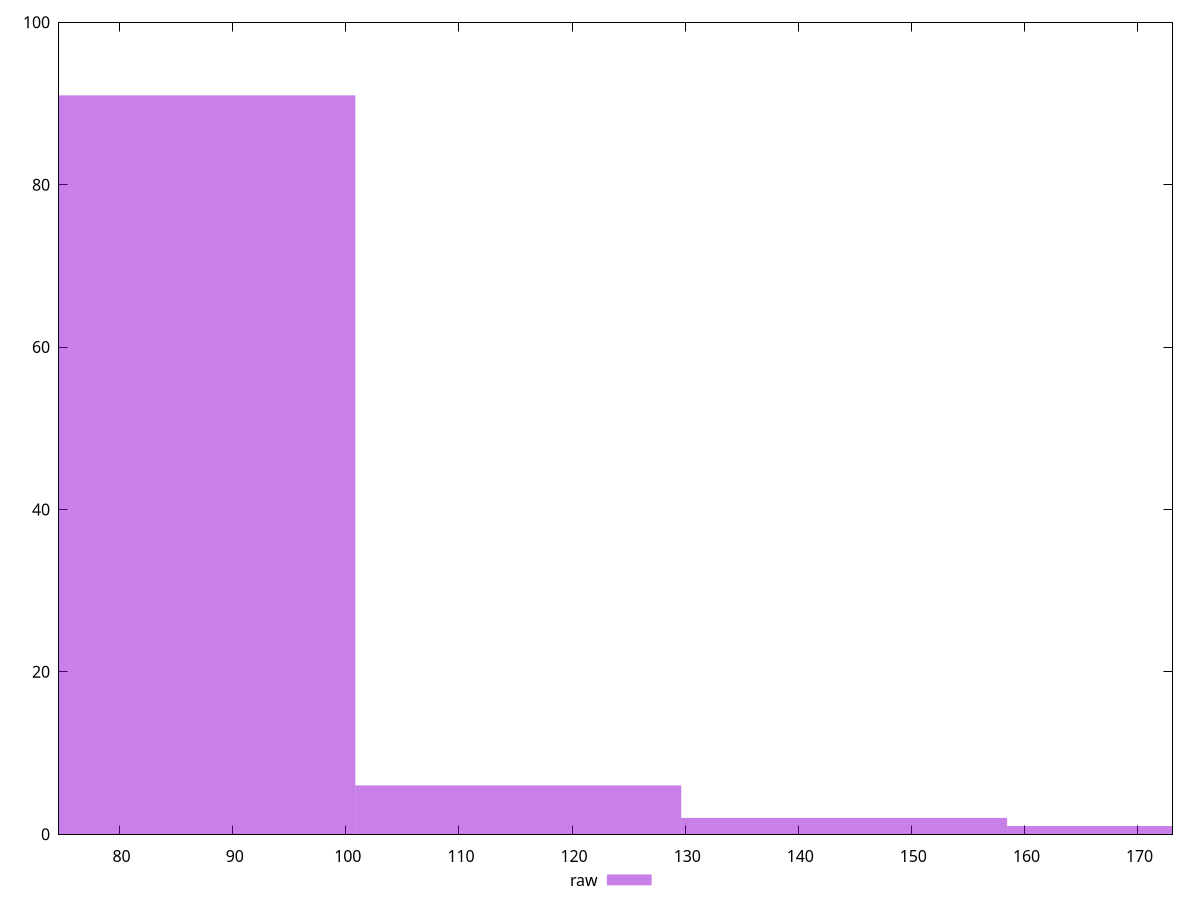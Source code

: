 reset

$raw <<EOF
172.87361350838637 1
86.43680675419319 91
115.24907567225758 6
144.06134459032197 2
EOF

set key outside below
set boxwidth 28.812268918064394
set xrange [74.642:173.09]
set yrange [0:100]
set trange [0:100]
set style fill transparent solid 0.5 noborder
set terminal svg size 640, 490 enhanced background rgb 'white'
set output "reports/report_00031_2021-02-24T23-18-18.084Z/server-response-time/samples/agenda/raw/histogram.svg"

plot $raw title "raw" with boxes

reset
